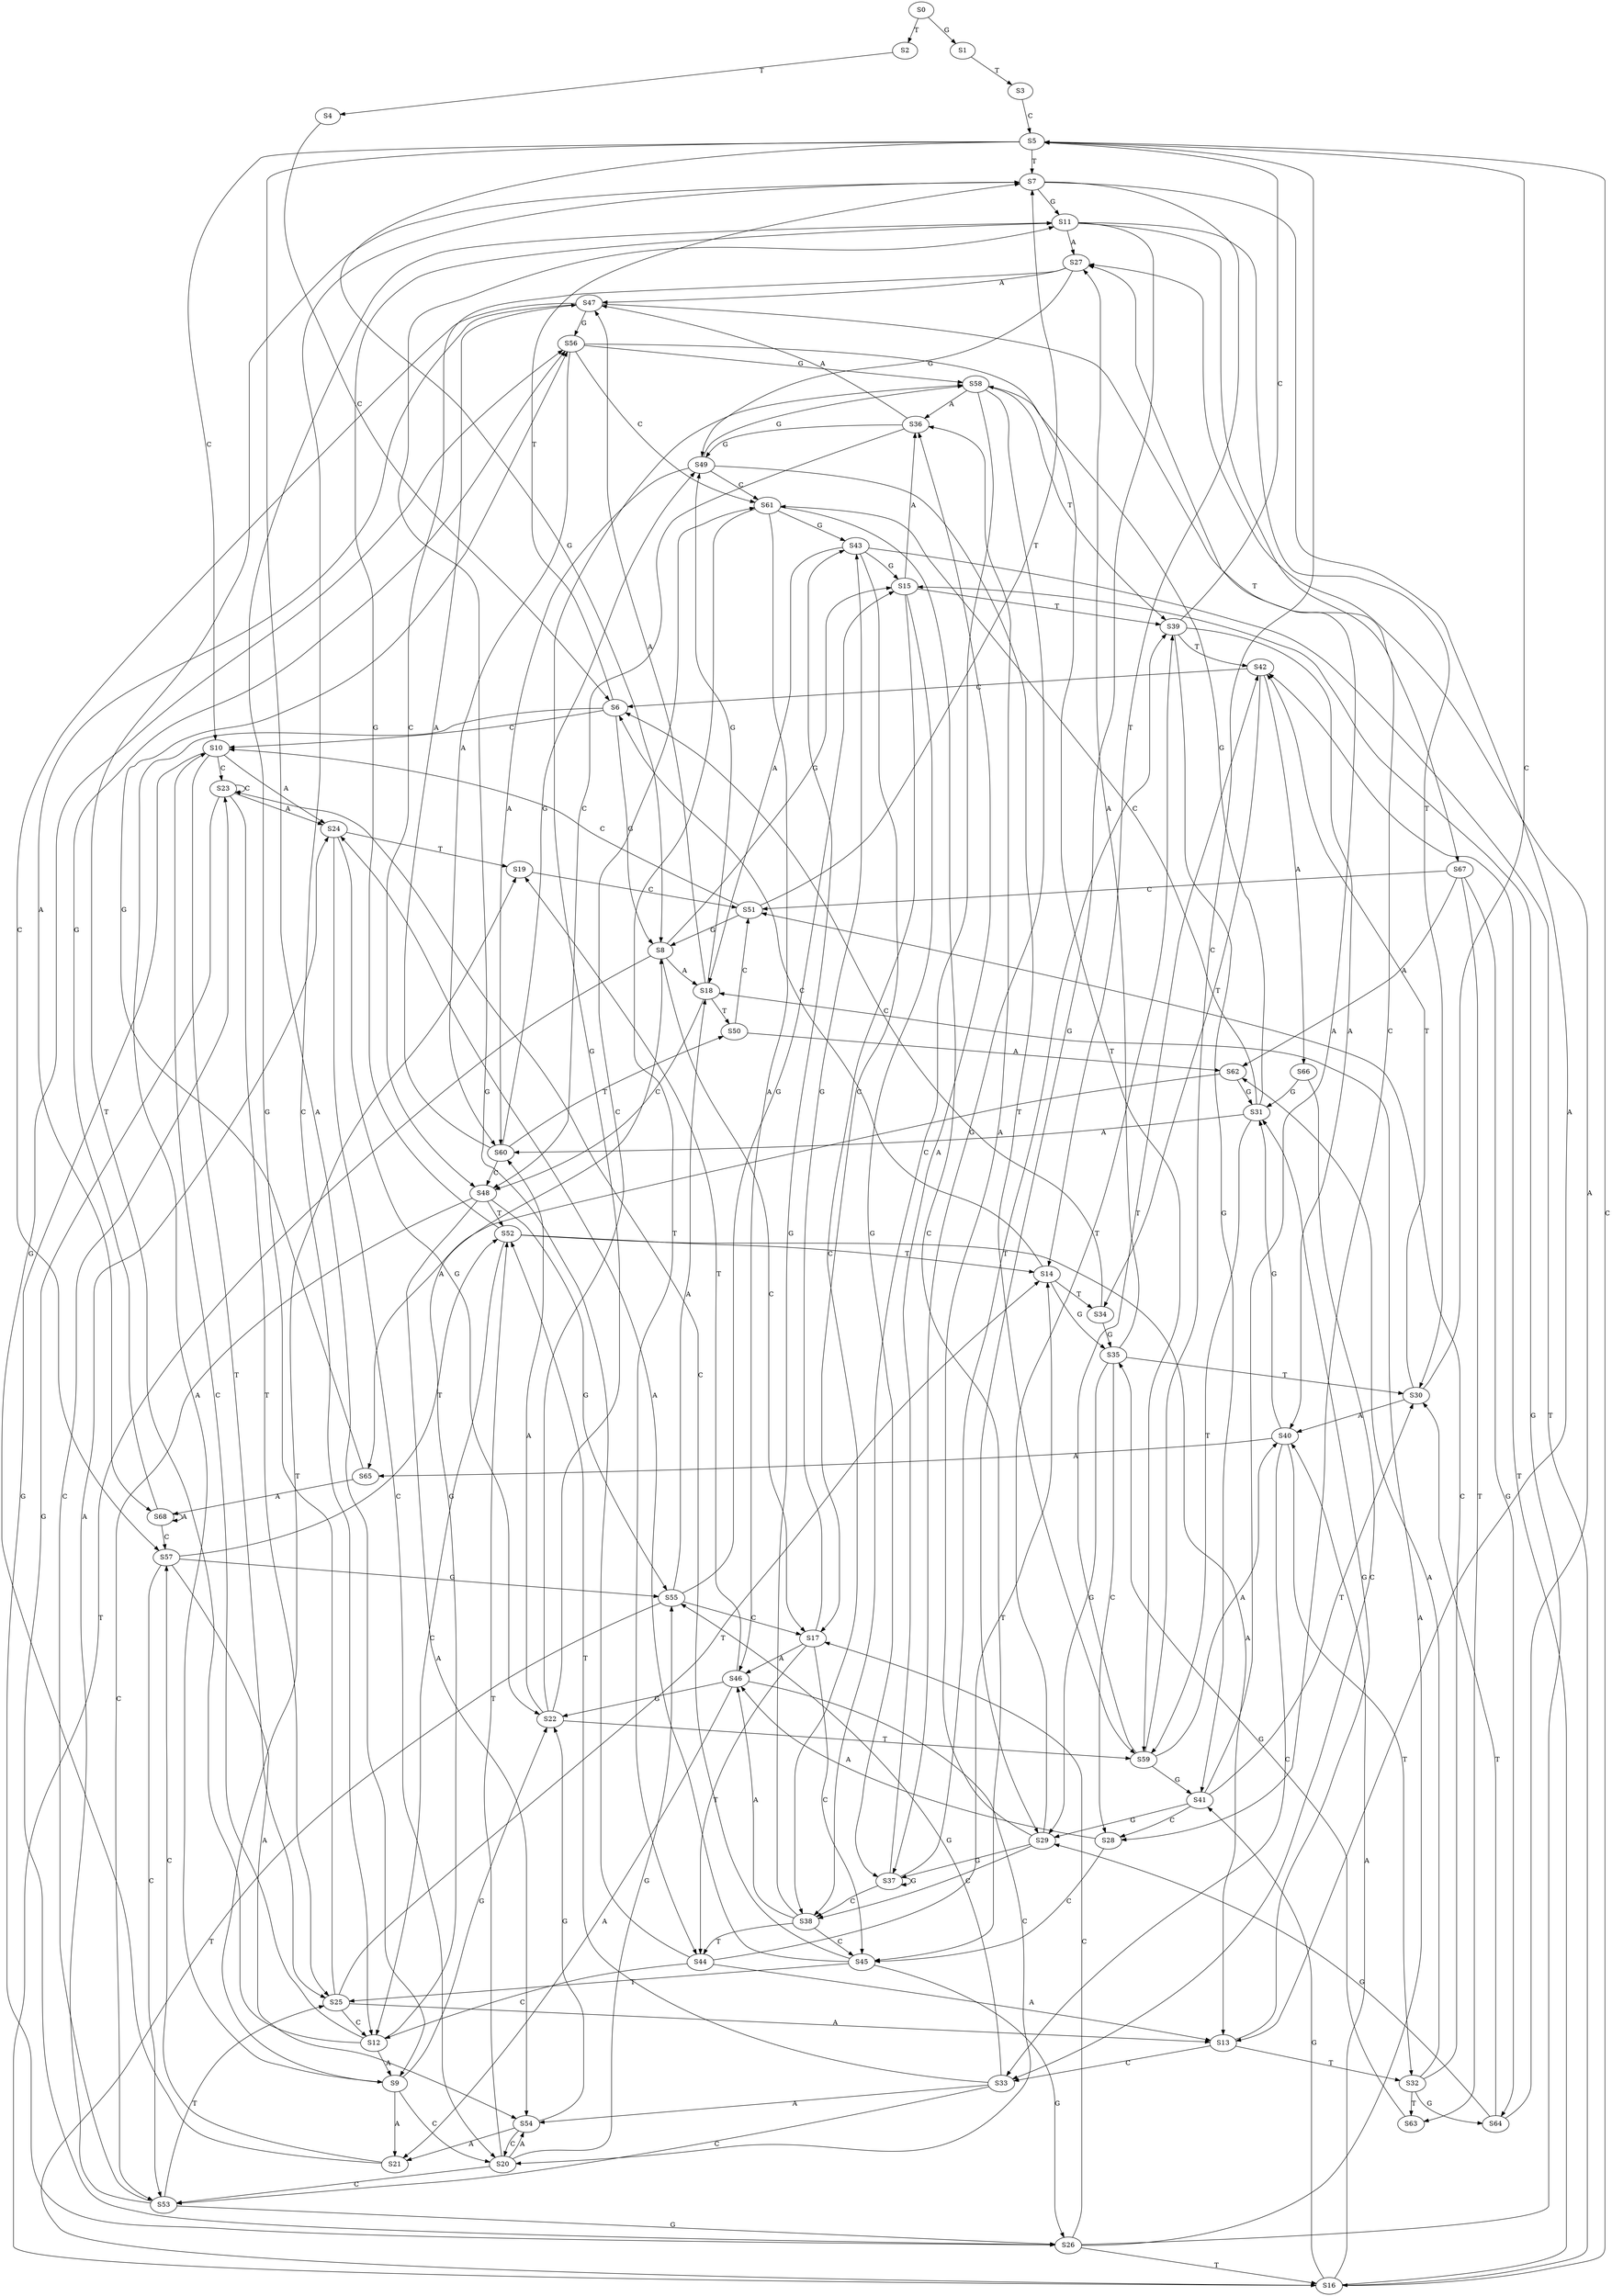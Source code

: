 strict digraph  {
	S0 -> S1 [ label = G ];
	S0 -> S2 [ label = T ];
	S1 -> S3 [ label = T ];
	S2 -> S4 [ label = T ];
	S3 -> S5 [ label = C ];
	S4 -> S6 [ label = C ];
	S5 -> S7 [ label = T ];
	S5 -> S8 [ label = G ];
	S5 -> S9 [ label = A ];
	S5 -> S10 [ label = C ];
	S6 -> S9 [ label = A ];
	S6 -> S10 [ label = C ];
	S6 -> S8 [ label = G ];
	S6 -> S7 [ label = T ];
	S7 -> S11 [ label = G ];
	S7 -> S12 [ label = C ];
	S7 -> S13 [ label = A ];
	S7 -> S14 [ label = T ];
	S8 -> S15 [ label = G ];
	S8 -> S16 [ label = T ];
	S8 -> S17 [ label = C ];
	S8 -> S18 [ label = A ];
	S9 -> S19 [ label = T ];
	S9 -> S20 [ label = C ];
	S9 -> S21 [ label = A ];
	S9 -> S22 [ label = G ];
	S10 -> S23 [ label = C ];
	S10 -> S24 [ label = A ];
	S10 -> S25 [ label = T ];
	S10 -> S26 [ label = G ];
	S11 -> S27 [ label = A ];
	S11 -> S28 [ label = C ];
	S11 -> S29 [ label = G ];
	S11 -> S30 [ label = T ];
	S12 -> S7 [ label = T ];
	S12 -> S8 [ label = G ];
	S12 -> S10 [ label = C ];
	S12 -> S9 [ label = A ];
	S13 -> S31 [ label = G ];
	S13 -> S32 [ label = T ];
	S13 -> S33 [ label = C ];
	S14 -> S6 [ label = C ];
	S14 -> S34 [ label = T ];
	S14 -> S35 [ label = G ];
	S15 -> S36 [ label = A ];
	S15 -> S37 [ label = G ];
	S15 -> S38 [ label = C ];
	S15 -> S39 [ label = T ];
	S16 -> S5 [ label = C ];
	S16 -> S40 [ label = A ];
	S16 -> S41 [ label = G ];
	S16 -> S42 [ label = T ];
	S17 -> S43 [ label = G ];
	S17 -> S44 [ label = T ];
	S17 -> S45 [ label = C ];
	S17 -> S46 [ label = A ];
	S18 -> S47 [ label = A ];
	S18 -> S48 [ label = C ];
	S18 -> S49 [ label = G ];
	S18 -> S50 [ label = T ];
	S19 -> S51 [ label = C ];
	S20 -> S52 [ label = T ];
	S20 -> S53 [ label = C ];
	S20 -> S54 [ label = A ];
	S20 -> S55 [ label = G ];
	S21 -> S56 [ label = G ];
	S21 -> S57 [ label = C ];
	S22 -> S58 [ label = G ];
	S22 -> S59 [ label = T ];
	S22 -> S60 [ label = A ];
	S22 -> S61 [ label = C ];
	S23 -> S26 [ label = G ];
	S23 -> S23 [ label = C ];
	S23 -> S24 [ label = A ];
	S23 -> S25 [ label = T ];
	S24 -> S22 [ label = G ];
	S24 -> S19 [ label = T ];
	S24 -> S20 [ label = C ];
	S25 -> S11 [ label = G ];
	S25 -> S12 [ label = C ];
	S25 -> S14 [ label = T ];
	S25 -> S13 [ label = A ];
	S26 -> S18 [ label = A ];
	S26 -> S15 [ label = G ];
	S26 -> S16 [ label = T ];
	S26 -> S17 [ label = C ];
	S27 -> S49 [ label = G ];
	S27 -> S48 [ label = C ];
	S27 -> S47 [ label = A ];
	S28 -> S45 [ label = C ];
	S28 -> S46 [ label = A ];
	S29 -> S37 [ label = G ];
	S29 -> S38 [ label = C ];
	S29 -> S36 [ label = A ];
	S29 -> S39 [ label = T ];
	S30 -> S5 [ label = C ];
	S30 -> S42 [ label = T ];
	S30 -> S40 [ label = A ];
	S31 -> S59 [ label = T ];
	S31 -> S60 [ label = A ];
	S31 -> S61 [ label = C ];
	S31 -> S58 [ label = G ];
	S32 -> S51 [ label = C ];
	S32 -> S62 [ label = A ];
	S32 -> S63 [ label = T ];
	S32 -> S64 [ label = G ];
	S33 -> S55 [ label = G ];
	S33 -> S52 [ label = T ];
	S33 -> S53 [ label = C ];
	S33 -> S54 [ label = A ];
	S34 -> S35 [ label = G ];
	S34 -> S6 [ label = C ];
	S35 -> S29 [ label = G ];
	S35 -> S28 [ label = C ];
	S35 -> S30 [ label = T ];
	S35 -> S27 [ label = A ];
	S36 -> S47 [ label = A ];
	S36 -> S49 [ label = G ];
	S36 -> S48 [ label = C ];
	S37 -> S39 [ label = T ];
	S37 -> S38 [ label = C ];
	S37 -> S37 [ label = G ];
	S37 -> S36 [ label = A ];
	S38 -> S44 [ label = T ];
	S38 -> S45 [ label = C ];
	S38 -> S46 [ label = A ];
	S38 -> S43 [ label = G ];
	S39 -> S40 [ label = A ];
	S39 -> S5 [ label = C ];
	S39 -> S41 [ label = G ];
	S39 -> S42 [ label = T ];
	S40 -> S32 [ label = T ];
	S40 -> S31 [ label = G ];
	S40 -> S65 [ label = A ];
	S40 -> S33 [ label = C ];
	S41 -> S30 [ label = T ];
	S41 -> S29 [ label = G ];
	S41 -> S27 [ label = A ];
	S41 -> S28 [ label = C ];
	S42 -> S6 [ label = C ];
	S42 -> S66 [ label = A ];
	S42 -> S34 [ label = T ];
	S43 -> S15 [ label = G ];
	S43 -> S18 [ label = A ];
	S43 -> S17 [ label = C ];
	S43 -> S16 [ label = T ];
	S44 -> S13 [ label = A ];
	S44 -> S12 [ label = C ];
	S44 -> S14 [ label = T ];
	S44 -> S11 [ label = G ];
	S45 -> S26 [ label = G ];
	S45 -> S24 [ label = A ];
	S45 -> S25 [ label = T ];
	S45 -> S23 [ label = C ];
	S46 -> S22 [ label = G ];
	S46 -> S20 [ label = C ];
	S46 -> S21 [ label = A ];
	S46 -> S19 [ label = T ];
	S47 -> S67 [ label = T ];
	S47 -> S57 [ label = C ];
	S47 -> S68 [ label = A ];
	S47 -> S56 [ label = G ];
	S48 -> S52 [ label = T ];
	S48 -> S55 [ label = G ];
	S48 -> S53 [ label = C ];
	S48 -> S54 [ label = A ];
	S49 -> S59 [ label = T ];
	S49 -> S58 [ label = G ];
	S49 -> S60 [ label = A ];
	S49 -> S61 [ label = C ];
	S50 -> S62 [ label = A ];
	S50 -> S51 [ label = C ];
	S51 -> S10 [ label = C ];
	S51 -> S8 [ label = G ];
	S51 -> S7 [ label = T ];
	S52 -> S13 [ label = A ];
	S52 -> S12 [ label = C ];
	S52 -> S14 [ label = T ];
	S52 -> S11 [ label = G ];
	S53 -> S23 [ label = C ];
	S53 -> S24 [ label = A ];
	S53 -> S25 [ label = T ];
	S53 -> S26 [ label = G ];
	S54 -> S22 [ label = G ];
	S54 -> S20 [ label = C ];
	S54 -> S21 [ label = A ];
	S55 -> S15 [ label = G ];
	S55 -> S18 [ label = A ];
	S55 -> S16 [ label = T ];
	S55 -> S17 [ label = C ];
	S56 -> S59 [ label = T ];
	S56 -> S60 [ label = A ];
	S56 -> S61 [ label = C ];
	S56 -> S58 [ label = G ];
	S57 -> S54 [ label = A ];
	S57 -> S53 [ label = C ];
	S57 -> S55 [ label = G ];
	S57 -> S52 [ label = T ];
	S58 -> S36 [ label = A ];
	S58 -> S37 [ label = G ];
	S58 -> S39 [ label = T ];
	S58 -> S38 [ label = C ];
	S59 -> S40 [ label = A ];
	S59 -> S5 [ label = C ];
	S59 -> S41 [ label = G ];
	S59 -> S42 [ label = T ];
	S60 -> S47 [ label = A ];
	S60 -> S48 [ label = C ];
	S60 -> S50 [ label = T ];
	S60 -> S49 [ label = G ];
	S61 -> S45 [ label = C ];
	S61 -> S46 [ label = A ];
	S61 -> S43 [ label = G ];
	S61 -> S44 [ label = T ];
	S62 -> S31 [ label = G ];
	S62 -> S65 [ label = A ];
	S63 -> S35 [ label = G ];
	S64 -> S29 [ label = G ];
	S64 -> S27 [ label = A ];
	S64 -> S30 [ label = T ];
	S65 -> S56 [ label = G ];
	S65 -> S68 [ label = A ];
	S66 -> S33 [ label = C ];
	S66 -> S31 [ label = G ];
	S67 -> S62 [ label = A ];
	S67 -> S51 [ label = C ];
	S67 -> S64 [ label = G ];
	S67 -> S63 [ label = T ];
	S68 -> S56 [ label = G ];
	S68 -> S57 [ label = C ];
	S68 -> S68 [ label = A ];
}
